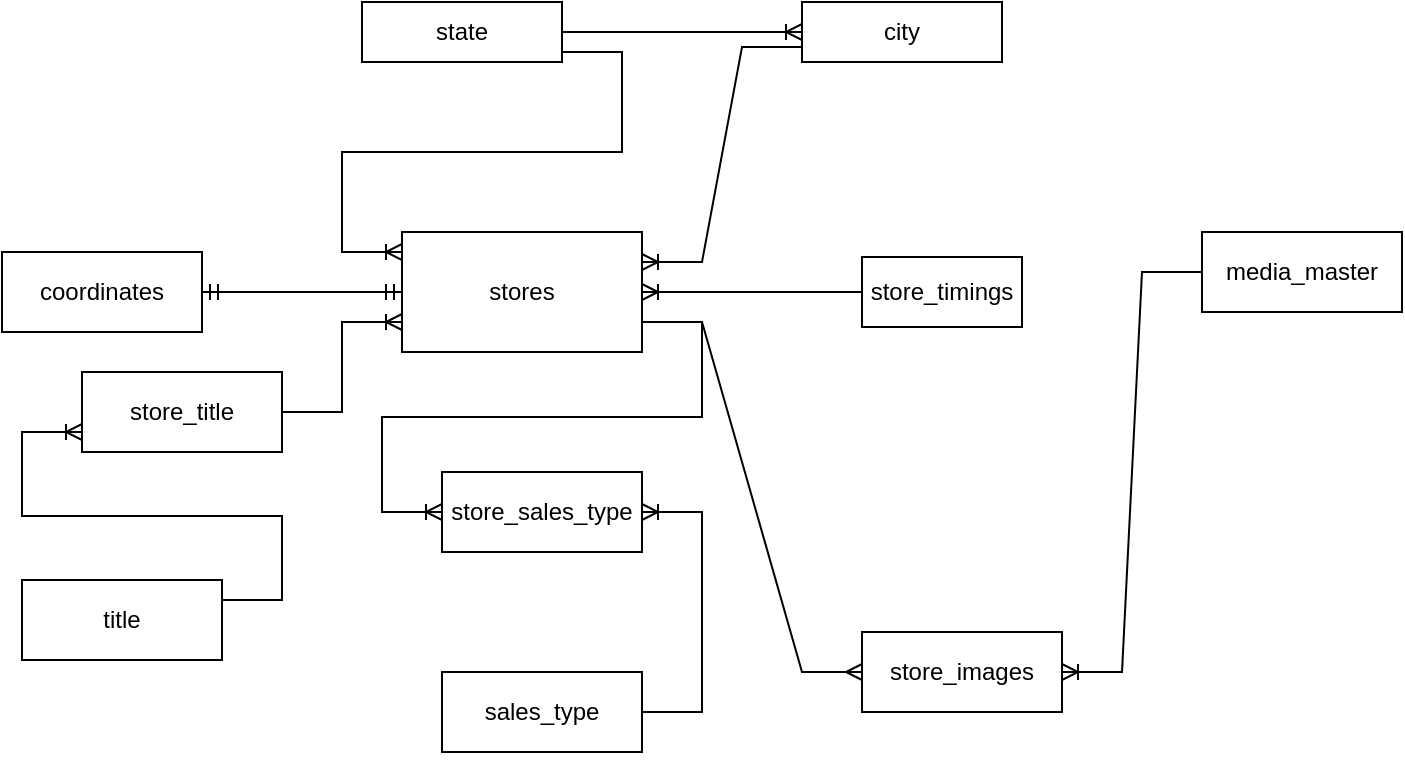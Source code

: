 <mxfile version="20.2.3" type="github">
  <diagram id="m4fdDd-3_RRuXFAjBRwM" name="Page-1">
    <mxGraphModel dx="965" dy="621" grid="1" gridSize="10" guides="1" tooltips="1" connect="1" arrows="1" fold="1" page="1" pageScale="1" pageWidth="1169" pageHeight="827" math="0" shadow="0">
      <root>
        <mxCell id="0" />
        <mxCell id="1" parent="0" />
        <mxCell id="Q617GCPWXKXPm9ZbnolX-1" value="state&lt;br&gt;" style="rounded=0;whiteSpace=wrap;html=1;" vertex="1" parent="1">
          <mxGeometry x="450" y="125" width="100" height="30" as="geometry" />
        </mxCell>
        <mxCell id="Q617GCPWXKXPm9ZbnolX-2" value="city" style="rounded=0;whiteSpace=wrap;html=1;" vertex="1" parent="1">
          <mxGeometry x="670" y="125" width="100" height="30" as="geometry" />
        </mxCell>
        <mxCell id="Q617GCPWXKXPm9ZbnolX-3" value="" style="edgeStyle=entityRelationEdgeStyle;fontSize=12;html=1;endArrow=ERoneToMany;rounded=0;entryX=0;entryY=0.5;entryDx=0;entryDy=0;" edge="1" parent="1" source="Q617GCPWXKXPm9ZbnolX-1" target="Q617GCPWXKXPm9ZbnolX-2">
          <mxGeometry width="100" height="100" relative="1" as="geometry">
            <mxPoint x="650" y="360" as="sourcePoint" />
            <mxPoint x="750" y="260" as="targetPoint" />
          </mxGeometry>
        </mxCell>
        <mxCell id="Q617GCPWXKXPm9ZbnolX-8" value="stores" style="rounded=0;whiteSpace=wrap;html=1;" vertex="1" parent="1">
          <mxGeometry x="470" y="240" width="120" height="60" as="geometry" />
        </mxCell>
        <mxCell id="Q617GCPWXKXPm9ZbnolX-9" value="" style="edgeStyle=entityRelationEdgeStyle;fontSize=12;html=1;endArrow=ERoneToMany;rounded=0;" edge="1" parent="1">
          <mxGeometry width="100" height="100" relative="1" as="geometry">
            <mxPoint x="550" y="150" as="sourcePoint" />
            <mxPoint x="470" y="250" as="targetPoint" />
          </mxGeometry>
        </mxCell>
        <mxCell id="Q617GCPWXKXPm9ZbnolX-10" value="" style="edgeStyle=entityRelationEdgeStyle;fontSize=12;html=1;endArrow=ERoneToMany;rounded=0;exitX=0;exitY=0.75;exitDx=0;exitDy=0;entryX=1;entryY=0.25;entryDx=0;entryDy=0;" edge="1" parent="1" source="Q617GCPWXKXPm9ZbnolX-2" target="Q617GCPWXKXPm9ZbnolX-8">
          <mxGeometry width="100" height="100" relative="1" as="geometry">
            <mxPoint x="650" y="150" as="sourcePoint" />
            <mxPoint x="550" y="250" as="targetPoint" />
          </mxGeometry>
        </mxCell>
        <mxCell id="Q617GCPWXKXPm9ZbnolX-13" value="title" style="whiteSpace=wrap;html=1;align=center;" vertex="1" parent="1">
          <mxGeometry x="280" y="414" width="100" height="40" as="geometry" />
        </mxCell>
        <mxCell id="Q617GCPWXKXPm9ZbnolX-14" value="store_title" style="whiteSpace=wrap;html=1;align=center;" vertex="1" parent="1">
          <mxGeometry x="310" y="310" width="100" height="40" as="geometry" />
        </mxCell>
        <mxCell id="Q617GCPWXKXPm9ZbnolX-16" value="" style="edgeStyle=entityRelationEdgeStyle;fontSize=12;html=1;endArrow=ERoneToMany;rounded=0;exitX=1;exitY=0.5;exitDx=0;exitDy=0;entryX=0;entryY=0.75;entryDx=0;entryDy=0;" edge="1" parent="1" source="Q617GCPWXKXPm9ZbnolX-14" target="Q617GCPWXKXPm9ZbnolX-8">
          <mxGeometry width="100" height="100" relative="1" as="geometry">
            <mxPoint x="360" y="420" as="sourcePoint" />
            <mxPoint x="460" y="320" as="targetPoint" />
          </mxGeometry>
        </mxCell>
        <mxCell id="Q617GCPWXKXPm9ZbnolX-18" value="" style="edgeStyle=entityRelationEdgeStyle;fontSize=12;html=1;endArrow=ERoneToMany;rounded=0;exitX=1;exitY=0.25;exitDx=0;exitDy=0;" edge="1" parent="1" source="Q617GCPWXKXPm9ZbnolX-13">
          <mxGeometry width="100" height="100" relative="1" as="geometry">
            <mxPoint x="380" y="390" as="sourcePoint" />
            <mxPoint x="310" y="340" as="targetPoint" />
          </mxGeometry>
        </mxCell>
        <mxCell id="Q617GCPWXKXPm9ZbnolX-25" style="edgeStyle=orthogonalEdgeStyle;rounded=0;orthogonalLoop=1;jettySize=auto;html=1;exitX=0.75;exitY=1;exitDx=0;exitDy=0;" edge="1" parent="1" source="Q617GCPWXKXPm9ZbnolX-20">
          <mxGeometry relative="1" as="geometry">
            <mxPoint x="580" y="490" as="targetPoint" />
          </mxGeometry>
        </mxCell>
        <mxCell id="Q617GCPWXKXPm9ZbnolX-20" value="sales_type" style="whiteSpace=wrap;html=1;align=center;" vertex="1" parent="1">
          <mxGeometry x="490" y="460" width="100" height="40" as="geometry" />
        </mxCell>
        <mxCell id="Q617GCPWXKXPm9ZbnolX-21" value="store_sales_type" style="whiteSpace=wrap;html=1;align=center;" vertex="1" parent="1">
          <mxGeometry x="490" y="360" width="100" height="40" as="geometry" />
        </mxCell>
        <mxCell id="Q617GCPWXKXPm9ZbnolX-23" value="" style="edgeStyle=entityRelationEdgeStyle;fontSize=12;html=1;endArrow=ERoneToMany;rounded=0;exitX=1;exitY=0.75;exitDx=0;exitDy=0;" edge="1" parent="1" source="Q617GCPWXKXPm9ZbnolX-8">
          <mxGeometry width="100" height="100" relative="1" as="geometry">
            <mxPoint x="590" y="280" as="sourcePoint" />
            <mxPoint x="490" y="380" as="targetPoint" />
          </mxGeometry>
        </mxCell>
        <mxCell id="Q617GCPWXKXPm9ZbnolX-24" value="" style="edgeStyle=entityRelationEdgeStyle;fontSize=12;html=1;endArrow=ERoneToMany;rounded=0;entryX=1;entryY=0.5;entryDx=0;entryDy=0;" edge="1" parent="1" source="Q617GCPWXKXPm9ZbnolX-20" target="Q617GCPWXKXPm9ZbnolX-21">
          <mxGeometry width="100" height="100" relative="1" as="geometry">
            <mxPoint x="490" y="484" as="sourcePoint" />
            <mxPoint x="590" y="384" as="targetPoint" />
          </mxGeometry>
        </mxCell>
        <mxCell id="Q617GCPWXKXPm9ZbnolX-27" value="store_timings" style="whiteSpace=wrap;html=1;align=center;" vertex="1" parent="1">
          <mxGeometry x="700" y="252.5" width="80" height="35" as="geometry" />
        </mxCell>
        <mxCell id="Q617GCPWXKXPm9ZbnolX-28" value="" style="edgeStyle=entityRelationEdgeStyle;fontSize=12;html=1;endArrow=ERoneToMany;rounded=0;exitX=0;exitY=0.5;exitDx=0;exitDy=0;entryX=1;entryY=0.5;entryDx=0;entryDy=0;" edge="1" parent="1" source="Q617GCPWXKXPm9ZbnolX-27" target="Q617GCPWXKXPm9ZbnolX-8">
          <mxGeometry width="100" height="100" relative="1" as="geometry">
            <mxPoint x="770" y="220" as="sourcePoint" />
            <mxPoint x="670" y="320" as="targetPoint" />
          </mxGeometry>
        </mxCell>
        <mxCell id="Q617GCPWXKXPm9ZbnolX-29" value="media_master" style="rounded=0;whiteSpace=wrap;html=1;" vertex="1" parent="1">
          <mxGeometry x="870" y="240" width="100" height="40" as="geometry" />
        </mxCell>
        <mxCell id="Q617GCPWXKXPm9ZbnolX-30" value="store_images" style="whiteSpace=wrap;html=1;align=center;" vertex="1" parent="1">
          <mxGeometry x="700" y="440" width="100" height="40" as="geometry" />
        </mxCell>
        <mxCell id="Q617GCPWXKXPm9ZbnolX-31" value="" style="edgeStyle=entityRelationEdgeStyle;fontSize=12;html=1;endArrow=ERmany;rounded=0;exitX=1;exitY=0.75;exitDx=0;exitDy=0;entryX=0;entryY=0.5;entryDx=0;entryDy=0;" edge="1" parent="1" source="Q617GCPWXKXPm9ZbnolX-8" target="Q617GCPWXKXPm9ZbnolX-30">
          <mxGeometry width="100" height="100" relative="1" as="geometry">
            <mxPoint x="810" y="360" as="sourcePoint" />
            <mxPoint x="710" y="460" as="targetPoint" />
          </mxGeometry>
        </mxCell>
        <mxCell id="Q617GCPWXKXPm9ZbnolX-33" value="" style="edgeStyle=entityRelationEdgeStyle;fontSize=12;html=1;endArrow=ERoneToMany;rounded=0;exitX=0;exitY=0.5;exitDx=0;exitDy=0;entryX=1;entryY=0.5;entryDx=0;entryDy=0;" edge="1" parent="1" source="Q617GCPWXKXPm9ZbnolX-29" target="Q617GCPWXKXPm9ZbnolX-30">
          <mxGeometry width="100" height="100" relative="1" as="geometry">
            <mxPoint x="830" y="350" as="sourcePoint" />
            <mxPoint x="710" y="450" as="targetPoint" />
          </mxGeometry>
        </mxCell>
        <mxCell id="Q617GCPWXKXPm9ZbnolX-34" value="coordinates" style="whiteSpace=wrap;html=1;align=center;" vertex="1" parent="1">
          <mxGeometry x="270" y="250" width="100" height="40" as="geometry" />
        </mxCell>
        <mxCell id="Q617GCPWXKXPm9ZbnolX-35" value="" style="edgeStyle=entityRelationEdgeStyle;fontSize=12;html=1;endArrow=ERmandOne;startArrow=ERmandOne;rounded=0;entryX=0;entryY=0.5;entryDx=0;entryDy=0;exitX=1;exitY=0.5;exitDx=0;exitDy=0;" edge="1" parent="1" source="Q617GCPWXKXPm9ZbnolX-34" target="Q617GCPWXKXPm9ZbnolX-8">
          <mxGeometry width="100" height="100" relative="1" as="geometry">
            <mxPoint x="260" y="280" as="sourcePoint" />
            <mxPoint x="360" y="180" as="targetPoint" />
          </mxGeometry>
        </mxCell>
      </root>
    </mxGraphModel>
  </diagram>
</mxfile>
